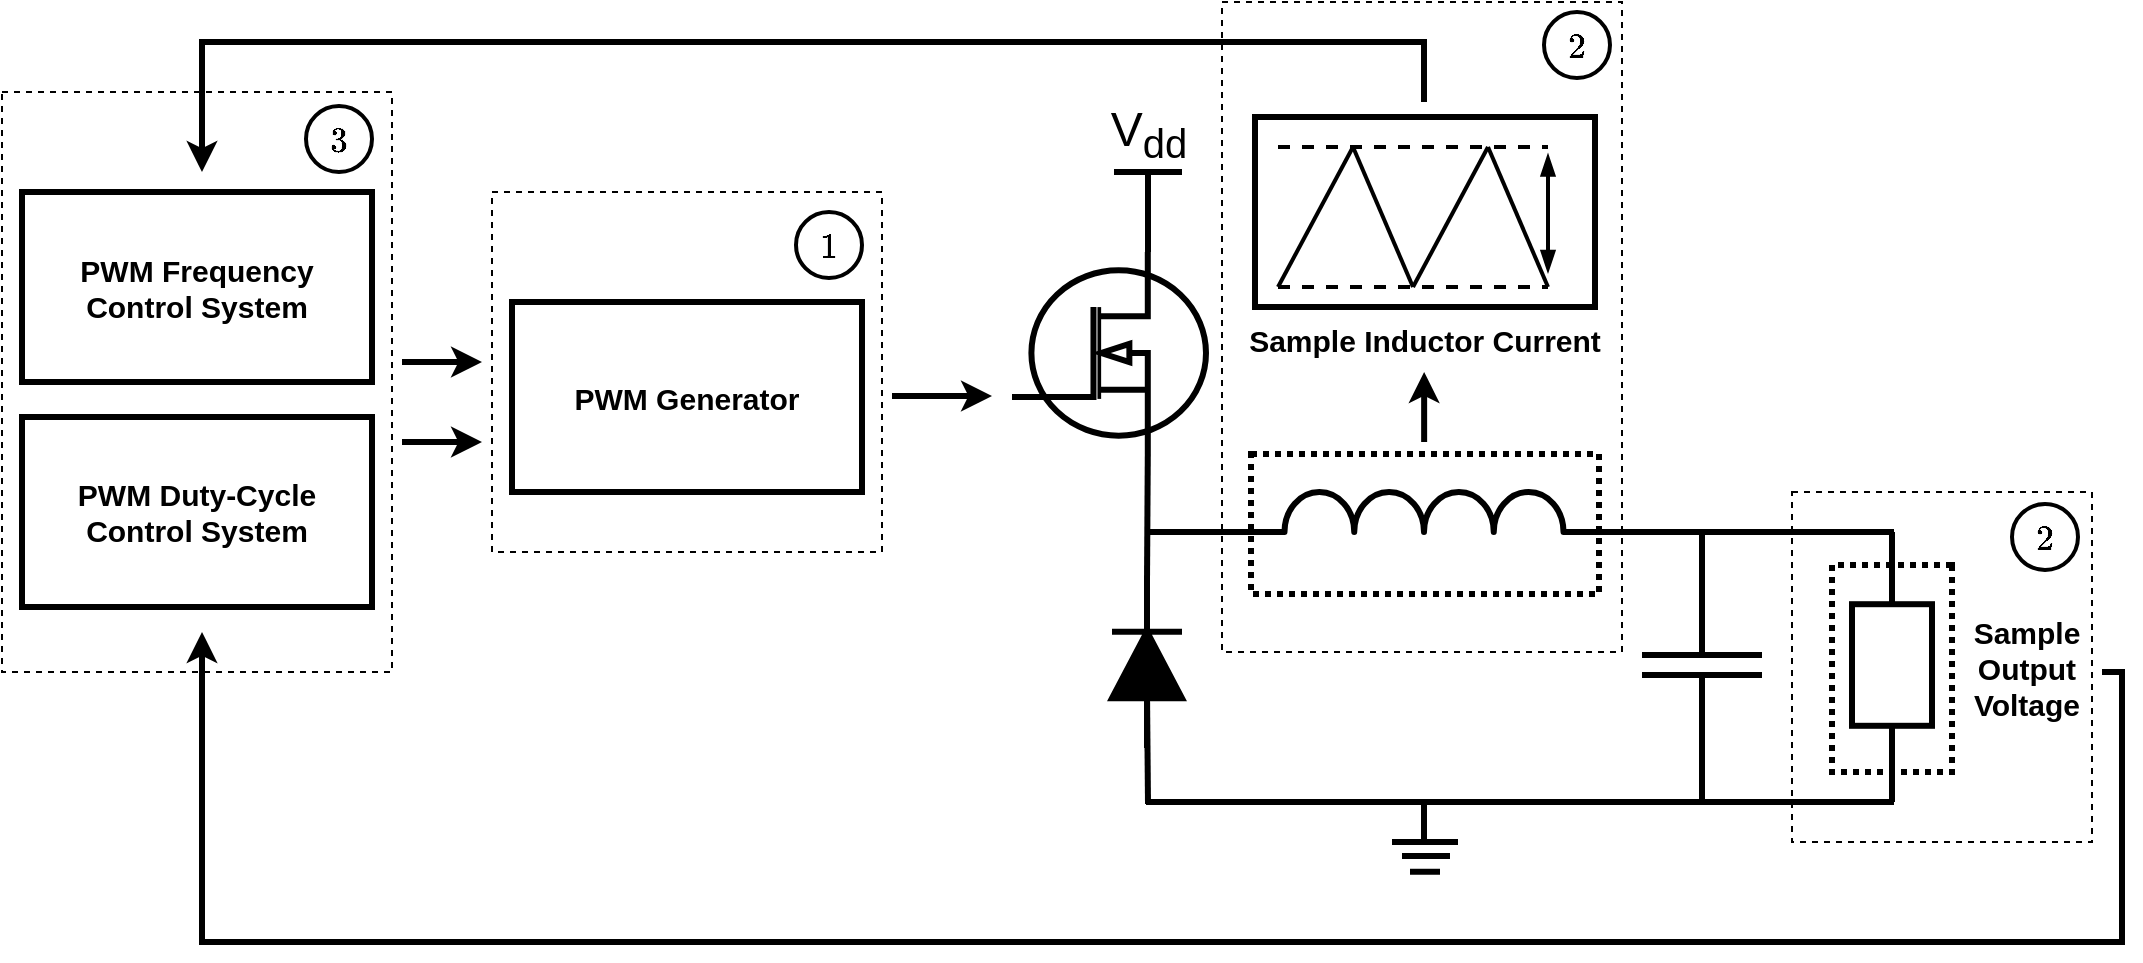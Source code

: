 <mxfile version="14.6.13" type="device"><diagram id="HhqEqUUSC1TOIrTQqIWY" name="Page-1"><mxGraphModel dx="1237" dy="613" grid="1" gridSize="5" guides="1" tooltips="1" connect="1" arrows="1" fold="1" page="1" pageScale="1" pageWidth="1654" pageHeight="2336" math="1" shadow="0"><root><mxCell id="0"/><mxCell id="1" parent="0"/><mxCell id="JbpX12uIsB_GPaR7qwMS-72" value="" style="rounded=0;whiteSpace=wrap;html=1;dashed=1;fontSize=10;strokeWidth=1;fillColor=none;perimeterSpacing=0;" vertex="1" parent="1"><mxGeometry x="730" y="265" width="200" height="325" as="geometry"/></mxCell><mxCell id="JbpX12uIsB_GPaR7qwMS-2" value="" style="pointerEvents=1;verticalLabelPosition=bottom;shadow=0;dashed=0;align=center;html=1;verticalAlign=top;shape=mxgraph.electrical.inductors.inductor_3;strokeWidth=3;" vertex="1" parent="1"><mxGeometry x="722" y="510" width="218" height="20" as="geometry"/></mxCell><mxCell id="JbpX12uIsB_GPaR7qwMS-3" value="" style="pointerEvents=1;verticalLabelPosition=bottom;shadow=0;dashed=0;align=center;html=1;verticalAlign=top;shape=mxgraph.electrical.capacitors.capacitor_1;strokeWidth=3;direction=south;" vertex="1" parent="1"><mxGeometry x="940" y="546.5" width="60" height="100" as="geometry"/></mxCell><mxCell id="JbpX12uIsB_GPaR7qwMS-4" value="" style="verticalLabelPosition=bottom;shadow=0;dashed=0;align=center;html=1;verticalAlign=top;shape=mxgraph.electrical.mosfets1.n-channel_mosfet_1;strokeWidth=3;" vertex="1" parent="1"><mxGeometry x="625" y="390" width="97" height="101" as="geometry"/></mxCell><mxCell id="JbpX12uIsB_GPaR7qwMS-6" value="" style="endArrow=none;html=1;exitX=1;exitY=1;exitDx=0;exitDy=0;exitPerimeter=0;strokeWidth=3;" edge="1" parent="1"><mxGeometry width="50" height="50" relative="1" as="geometry"><mxPoint x="940" y="530.0" as="sourcePoint"/><mxPoint x="1066" y="530" as="targetPoint"/></mxGeometry></mxCell><mxCell id="JbpX12uIsB_GPaR7qwMS-7" value="" style="endArrow=none;html=1;strokeWidth=3;entryX=0;entryY=0.5;entryDx=0;entryDy=0;entryPerimeter=0;" edge="1" parent="1" target="JbpX12uIsB_GPaR7qwMS-3"><mxGeometry width="50" height="50" relative="1" as="geometry"><mxPoint x="970" y="530" as="sourcePoint"/><mxPoint x="1116" y="540" as="targetPoint"/></mxGeometry></mxCell><mxCell id="JbpX12uIsB_GPaR7qwMS-10" value="V&lt;sub&gt;dd&lt;/sub&gt;" style="verticalLabelPosition=top;verticalAlign=bottom;shape=mxgraph.electrical.signal_sources.vdd;shadow=0;dashed=0;align=center;strokeWidth=3;fontSize=24;html=1;flipV=1;" vertex="1" parent="1"><mxGeometry x="676" y="350" width="34" height="40" as="geometry"/></mxCell><mxCell id="JbpX12uIsB_GPaR7qwMS-12" value="" style="endArrow=none;html=1;strokeWidth=3;" edge="1" parent="1"><mxGeometry width="50" height="50" relative="1" as="geometry"><mxPoint x="692" y="530" as="sourcePoint"/><mxPoint x="736" y="530" as="targetPoint"/></mxGeometry></mxCell><mxCell id="JbpX12uIsB_GPaR7qwMS-13" value="" style="endArrow=none;html=1;strokeWidth=3;entryX=0.7;entryY=1;entryDx=0;entryDy=0;entryPerimeter=0;exitX=1;exitY=0.5;exitDx=0;exitDy=0;exitPerimeter=0;" edge="1" parent="1" source="JbpX12uIsB_GPaR7qwMS-18" target="JbpX12uIsB_GPaR7qwMS-4"><mxGeometry width="50" height="50" relative="1" as="geometry"><mxPoint x="693" y="580" as="sourcePoint"/><mxPoint x="692" y="545" as="targetPoint"/></mxGeometry></mxCell><mxCell id="JbpX12uIsB_GPaR7qwMS-14" value="" style="endArrow=none;html=1;strokeWidth=3;" edge="1" parent="1"><mxGeometry width="50" height="50" relative="1" as="geometry"><mxPoint x="970" y="645" as="sourcePoint"/><mxPoint x="970" y="665" as="targetPoint"/></mxGeometry></mxCell><mxCell id="JbpX12uIsB_GPaR7qwMS-16" value="" style="endArrow=none;html=1;strokeWidth=3;" edge="1" parent="1"><mxGeometry width="50" height="50" relative="1" as="geometry"><mxPoint x="692" y="665" as="sourcePoint"/><mxPoint x="1066" y="665" as="targetPoint"/></mxGeometry></mxCell><mxCell id="JbpX12uIsB_GPaR7qwMS-18" value="" style="pointerEvents=1;fillColor=strokeColor;verticalLabelPosition=bottom;shadow=0;dashed=0;align=center;html=1;verticalAlign=top;shape=mxgraph.electrical.diodes.diode;strokeWidth=3;direction=north;" vertex="1" parent="1"><mxGeometry x="675" y="555" width="35" height="83" as="geometry"/></mxCell><mxCell id="JbpX12uIsB_GPaR7qwMS-19" value="" style="endArrow=none;html=1;strokeWidth=3;entryX=0;entryY=0.5;entryDx=0;entryDy=0;entryPerimeter=0;" edge="1" parent="1"><mxGeometry width="50" height="50" relative="1" as="geometry"><mxPoint x="693" y="666" as="sourcePoint"/><mxPoint x="692.5" y="610" as="targetPoint"/></mxGeometry></mxCell><mxCell id="JbpX12uIsB_GPaR7qwMS-27" value="" style="group;strokeWidth=1;" vertex="1" connectable="0" parent="1"><mxGeometry x="815" y="665" width="33" height="34.88" as="geometry"/></mxCell><mxCell id="JbpX12uIsB_GPaR7qwMS-22" value="" style="endArrow=none;html=1;strokeWidth=3;" edge="1" parent="JbpX12uIsB_GPaR7qwMS-27"><mxGeometry width="50" height="50" relative="1" as="geometry"><mxPoint x="16" y="20" as="sourcePoint"/><mxPoint x="16" as="targetPoint"/></mxGeometry></mxCell><mxCell id="JbpX12uIsB_GPaR7qwMS-23" value="" style="endArrow=none;html=1;strokeWidth=3;" edge="1" parent="JbpX12uIsB_GPaR7qwMS-27"><mxGeometry width="50" height="50" relative="1" as="geometry"><mxPoint y="20" as="sourcePoint"/><mxPoint x="33" y="20" as="targetPoint"/></mxGeometry></mxCell><mxCell id="JbpX12uIsB_GPaR7qwMS-25" value="" style="endArrow=none;html=1;strokeWidth=3;" edge="1" parent="JbpX12uIsB_GPaR7qwMS-27"><mxGeometry width="50" height="50" relative="1" as="geometry"><mxPoint x="5" y="27" as="sourcePoint"/><mxPoint x="29" y="27" as="targetPoint"/></mxGeometry></mxCell><mxCell id="JbpX12uIsB_GPaR7qwMS-26" value="" style="endArrow=none;html=1;strokeWidth=3;" edge="1" parent="JbpX12uIsB_GPaR7qwMS-27"><mxGeometry width="50" height="50" relative="1" as="geometry"><mxPoint x="9" y="34.88" as="sourcePoint"/><mxPoint x="24" y="34.88" as="targetPoint"/></mxGeometry></mxCell><mxCell id="JbpX12uIsB_GPaR7qwMS-28" value="&lt;font style=&quot;font-size: 15px&quot;&gt;&lt;b&gt;PWM Generator&lt;/b&gt;&lt;/font&gt;" style="rounded=0;whiteSpace=wrap;html=1;strokeWidth=3;" vertex="1" parent="1"><mxGeometry x="375" y="415" width="175" height="95" as="geometry"/></mxCell><mxCell id="JbpX12uIsB_GPaR7qwMS-43" value="" style="group" vertex="1" connectable="0" parent="1"><mxGeometry x="746.5" y="322.5" width="170" height="95" as="geometry"/></mxCell><mxCell id="JbpX12uIsB_GPaR7qwMS-41" value="" style="rounded=0;whiteSpace=wrap;html=1;fontSize=10;strokeWidth=3;" vertex="1" parent="JbpX12uIsB_GPaR7qwMS-43"><mxGeometry width="170" height="95" as="geometry"/></mxCell><mxCell id="JbpX12uIsB_GPaR7qwMS-40" value="" style="group" vertex="1" connectable="0" parent="JbpX12uIsB_GPaR7qwMS-43"><mxGeometry x="11.5" y="15" width="135" height="70" as="geometry"/></mxCell><mxCell id="JbpX12uIsB_GPaR7qwMS-29" value="" style="endArrow=none;html=1;strokeWidth=2;" edge="1" parent="JbpX12uIsB_GPaR7qwMS-40"><mxGeometry width="37.5" height="36.842" as="geometry"><mxPoint y="70" as="sourcePoint"/><mxPoint x="37.5" as="targetPoint"/></mxGeometry></mxCell><mxCell id="JbpX12uIsB_GPaR7qwMS-30" value="" style="endArrow=none;html=1;strokeWidth=2;" edge="1" parent="JbpX12uIsB_GPaR7qwMS-40"><mxGeometry width="37.5" height="36.842" as="geometry"><mxPoint x="37.5" as="sourcePoint"/><mxPoint x="67.5" y="70" as="targetPoint"/></mxGeometry></mxCell><mxCell id="JbpX12uIsB_GPaR7qwMS-31" value="" style="endArrow=none;html=1;strokeWidth=2;" edge="1" parent="JbpX12uIsB_GPaR7qwMS-40"><mxGeometry width="37.5" height="36.842" as="geometry"><mxPoint x="67.5" y="70" as="sourcePoint"/><mxPoint x="105.0" as="targetPoint"/></mxGeometry></mxCell><mxCell id="JbpX12uIsB_GPaR7qwMS-32" value="" style="endArrow=none;html=1;strokeWidth=2;fontSize=10;" edge="1" parent="JbpX12uIsB_GPaR7qwMS-40"><mxGeometry width="37.5" height="36.842" as="geometry"><mxPoint x="105.0" as="sourcePoint"/><mxPoint x="135" y="70" as="targetPoint"/></mxGeometry></mxCell><mxCell id="JbpX12uIsB_GPaR7qwMS-36" value="" style="endArrow=none;dashed=1;html=1;strokeWidth=2;" edge="1" parent="JbpX12uIsB_GPaR7qwMS-40"><mxGeometry width="31.395" height="30.435" as="geometry"><mxPoint as="sourcePoint"/><mxPoint x="135" as="targetPoint"/></mxGeometry></mxCell><mxCell id="JbpX12uIsB_GPaR7qwMS-37" value="" style="endArrow=none;dashed=1;html=1;strokeWidth=2;jumpSize=6;sketch=0;" edge="1" parent="JbpX12uIsB_GPaR7qwMS-40"><mxGeometry width="31.395" height="30.435" as="geometry"><mxPoint y="70" as="sourcePoint"/><mxPoint x="135" y="70" as="targetPoint"/></mxGeometry></mxCell><mxCell id="JbpX12uIsB_GPaR7qwMS-38" value="" style="endArrow=blockThin;startArrow=blockThin;html=1;fontSize=10;strokeWidth=2;rounded=0;startFill=1;endFill=1;" edge="1" parent="JbpX12uIsB_GPaR7qwMS-40"><mxGeometry width="31.395" height="30.435" as="geometry"><mxPoint x="135" y="62.632" as="sourcePoint"/><mxPoint x="135" y="3.684" as="targetPoint"/></mxGeometry></mxCell><mxCell id="JbpX12uIsB_GPaR7qwMS-51" value="" style="rounded=0;whiteSpace=wrap;html=1;fontSize=10;strokeWidth=3;dashed=1;dashPattern=1 1;fillColor=none;" vertex="1" parent="1"><mxGeometry x="744.5" y="491" width="174" height="70" as="geometry"/></mxCell><mxCell id="JbpX12uIsB_GPaR7qwMS-52" value="" style="endArrow=classic;html=1;fontSize=10;strokeWidth=3;" edge="1" parent="1"><mxGeometry width="50" height="50" relative="1" as="geometry"><mxPoint x="831.07" y="485" as="sourcePoint"/><mxPoint x="831.07" y="450" as="targetPoint"/></mxGeometry></mxCell><mxCell id="JbpX12uIsB_GPaR7qwMS-54" value="" style="endArrow=classic;html=1;fontSize=10;strokeWidth=3;" edge="1" parent="1"><mxGeometry width="50" height="50" relative="1" as="geometry"><mxPoint x="565" y="462" as="sourcePoint"/><mxPoint x="615" y="462" as="targetPoint"/></mxGeometry></mxCell><mxCell id="JbpX12uIsB_GPaR7qwMS-55" value="&lt;font style=&quot;font-size: 15px&quot;&gt;&lt;b&gt;Sample Inductor Current&lt;/b&gt;&lt;/font&gt;" style="text;html=1;strokeColor=none;fillColor=none;align=center;verticalAlign=middle;whiteSpace=wrap;rounded=0;dashed=1;dashPattern=1 1;fontSize=10;" vertex="1" parent="1"><mxGeometry x="739" y="425" width="185" height="17.5" as="geometry"/></mxCell><mxCell id="JbpX12uIsB_GPaR7qwMS-62" value="&lt;font style=&quot;font-size: 15px&quot;&gt;&lt;b&gt;PWM Frequency Control System&lt;/b&gt;&lt;/font&gt;" style="rounded=0;whiteSpace=wrap;html=1;strokeWidth=3;" vertex="1" parent="1"><mxGeometry x="130" y="360" width="175" height="95" as="geometry"/></mxCell><mxCell id="JbpX12uIsB_GPaR7qwMS-63" value="" style="endArrow=classic;html=1;fontSize=10;strokeWidth=3;" edge="1" parent="1"><mxGeometry width="50" height="50" relative="1" as="geometry"><mxPoint x="320" y="445" as="sourcePoint"/><mxPoint x="360" y="445" as="targetPoint"/></mxGeometry></mxCell><mxCell id="JbpX12uIsB_GPaR7qwMS-64" value="" style="endArrow=classic;html=1;fontSize=10;strokeWidth=3;rounded=0;" edge="1" parent="1"><mxGeometry width="50" height="50" relative="1" as="geometry"><mxPoint x="831" y="315" as="sourcePoint"/><mxPoint x="220" y="350" as="targetPoint"/><Array as="points"><mxPoint x="831" y="285"/><mxPoint x="220" y="285"/></Array></mxGeometry></mxCell><mxCell id="JbpX12uIsB_GPaR7qwMS-65" value="&lt;b style=&quot;font-size: 15px&quot;&gt;PWM Duty-Cycle Control System&lt;/b&gt;" style="rounded=0;whiteSpace=wrap;html=1;strokeWidth=3;" vertex="1" parent="1"><mxGeometry x="130" y="472.5" width="175" height="95" as="geometry"/></mxCell><mxCell id="JbpX12uIsB_GPaR7qwMS-66" value="" style="endArrow=classic;html=1;fontSize=10;strokeWidth=3;" edge="1" parent="1"><mxGeometry width="50" height="50" relative="1" as="geometry"><mxPoint x="320" y="485" as="sourcePoint"/><mxPoint x="360" y="485" as="targetPoint"/></mxGeometry></mxCell><mxCell id="JbpX12uIsB_GPaR7qwMS-5" value="" style="pointerEvents=1;verticalLabelPosition=bottom;shadow=0;dashed=0;align=center;html=1;verticalAlign=top;shape=mxgraph.electrical.resistors.resistor_1;strokeWidth=3;direction=south;" vertex="1" parent="1"><mxGeometry x="1045" y="549" width="40" height="95" as="geometry"/></mxCell><mxCell id="JbpX12uIsB_GPaR7qwMS-67" value="" style="endArrow=none;html=1;fontSize=10;strokeWidth=3;exitX=0;exitY=0.5;exitDx=0;exitDy=0;exitPerimeter=0;" edge="1" parent="1" source="JbpX12uIsB_GPaR7qwMS-5"><mxGeometry width="50" height="50" relative="1" as="geometry"><mxPoint x="1085" y="551" as="sourcePoint"/><mxPoint x="1065" y="530" as="targetPoint"/></mxGeometry></mxCell><mxCell id="JbpX12uIsB_GPaR7qwMS-68" value="" style="endArrow=none;html=1;fontSize=10;strokeWidth=3;" edge="1" parent="1"><mxGeometry width="50" height="50" relative="1" as="geometry"><mxPoint x="1065" y="665" as="sourcePoint"/><mxPoint x="1065" y="644" as="targetPoint"/></mxGeometry></mxCell><mxCell id="JbpX12uIsB_GPaR7qwMS-69" value="" style="rounded=0;whiteSpace=wrap;html=1;fontSize=10;strokeWidth=3;fillColor=none;direction=south;dashed=1;dashPattern=1 1;" vertex="1" parent="1"><mxGeometry x="1035" y="546.5" width="60" height="103.5" as="geometry"/></mxCell><mxCell id="JbpX12uIsB_GPaR7qwMS-70" value="&lt;font style=&quot;font-size: 15px&quot;&gt;&lt;b&gt;Sample&lt;br&gt;Output&lt;br&gt;Voltage&lt;br&gt;&lt;/b&gt;&lt;/font&gt;" style="text;html=1;strokeColor=none;fillColor=none;align=center;verticalAlign=middle;whiteSpace=wrap;rounded=0;dashed=1;dashPattern=1 1;fontSize=10;" vertex="1" parent="1"><mxGeometry x="1080" y="558.25" width="105" height="80" as="geometry"/></mxCell><mxCell id="JbpX12uIsB_GPaR7qwMS-71" value="" style="endArrow=classic;html=1;fontSize=10;strokeWidth=3;rounded=0;" edge="1" parent="1"><mxGeometry width="50" height="50" relative="1" as="geometry"><mxPoint x="1170" y="600" as="sourcePoint"/><mxPoint x="220" y="580" as="targetPoint"/><Array as="points"><mxPoint x="1180" y="600"/><mxPoint x="1180" y="735"/><mxPoint x="220" y="735"/></Array></mxGeometry></mxCell><mxCell id="JbpX12uIsB_GPaR7qwMS-74" value="&lt;font style=&quot;font-size: 15px&quot;&gt;$$1$$&lt;/font&gt;" style="ellipse;whiteSpace=wrap;html=1;aspect=fixed;fontSize=10;strokeWidth=2;fillColor=none;" vertex="1" parent="1"><mxGeometry x="517" y="370" width="33" height="33" as="geometry"/></mxCell><mxCell id="JbpX12uIsB_GPaR7qwMS-75" value="&lt;font style=&quot;font-size: 15px&quot;&gt;$$2$$&lt;/font&gt;" style="ellipse;whiteSpace=wrap;html=1;aspect=fixed;fontSize=10;strokeWidth=2;fillColor=none;" vertex="1" parent="1"><mxGeometry x="891" y="270" width="33" height="33" as="geometry"/></mxCell><mxCell id="JbpX12uIsB_GPaR7qwMS-76" value="&lt;font style=&quot;font-size: 15px&quot;&gt;$$3$$&lt;/font&gt;" style="ellipse;whiteSpace=wrap;html=1;aspect=fixed;fontSize=10;strokeWidth=2;fillColor=none;" vertex="1" parent="1"><mxGeometry x="272" y="317" width="33" height="33" as="geometry"/></mxCell><mxCell id="JbpX12uIsB_GPaR7qwMS-77" value="" style="rounded=0;whiteSpace=wrap;html=1;dashed=1;fontSize=10;strokeWidth=1;fillColor=none;perimeterSpacing=0;" vertex="1" parent="1"><mxGeometry x="120" y="310" width="195" height="290" as="geometry"/></mxCell><mxCell id="JbpX12uIsB_GPaR7qwMS-78" value="" style="rounded=0;whiteSpace=wrap;html=1;dashed=1;fontSize=10;strokeWidth=1;fillColor=none;perimeterSpacing=0;" vertex="1" parent="1"><mxGeometry x="365" y="360" width="195" height="180" as="geometry"/></mxCell><mxCell id="JbpX12uIsB_GPaR7qwMS-80" value="" style="rounded=0;whiteSpace=wrap;html=1;dashed=1;fontSize=10;strokeWidth=1;fillColor=none;perimeterSpacing=0;" vertex="1" parent="1"><mxGeometry x="1015" y="510" width="150" height="175" as="geometry"/></mxCell><mxCell id="JbpX12uIsB_GPaR7qwMS-81" value="&lt;font style=&quot;font-size: 15px&quot;&gt;$$2$$&lt;/font&gt;" style="ellipse;whiteSpace=wrap;html=1;aspect=fixed;fontSize=10;strokeWidth=2;fillColor=none;" vertex="1" parent="1"><mxGeometry x="1125" y="516" width="33" height="33" as="geometry"/></mxCell><mxCell id="JbpX12uIsB_GPaR7qwMS-82" style="edgeStyle=orthogonalEdgeStyle;rounded=0;sketch=0;jumpSize=6;orthogonalLoop=1;jettySize=auto;html=1;exitX=0.5;exitY=1;exitDx=0;exitDy=0;fontSize=10;startArrow=blockThin;startFill=1;endArrow=blockThin;endFill=1;strokeWidth=3;" edge="1" parent="1" source="JbpX12uIsB_GPaR7qwMS-77" target="JbpX12uIsB_GPaR7qwMS-77"><mxGeometry relative="1" as="geometry"/></mxCell></root></mxGraphModel></diagram></mxfile>